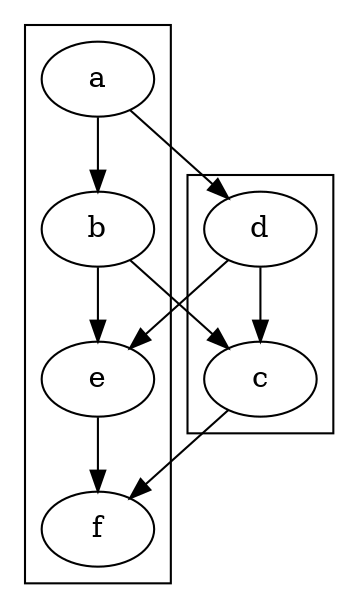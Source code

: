digraph G {

subgraph cluster_1 {
a;b;e;f
}

subgraph cluster_2 {
d;c
}

a->b->c->f
a->d->e->f
b->e
d->c

}